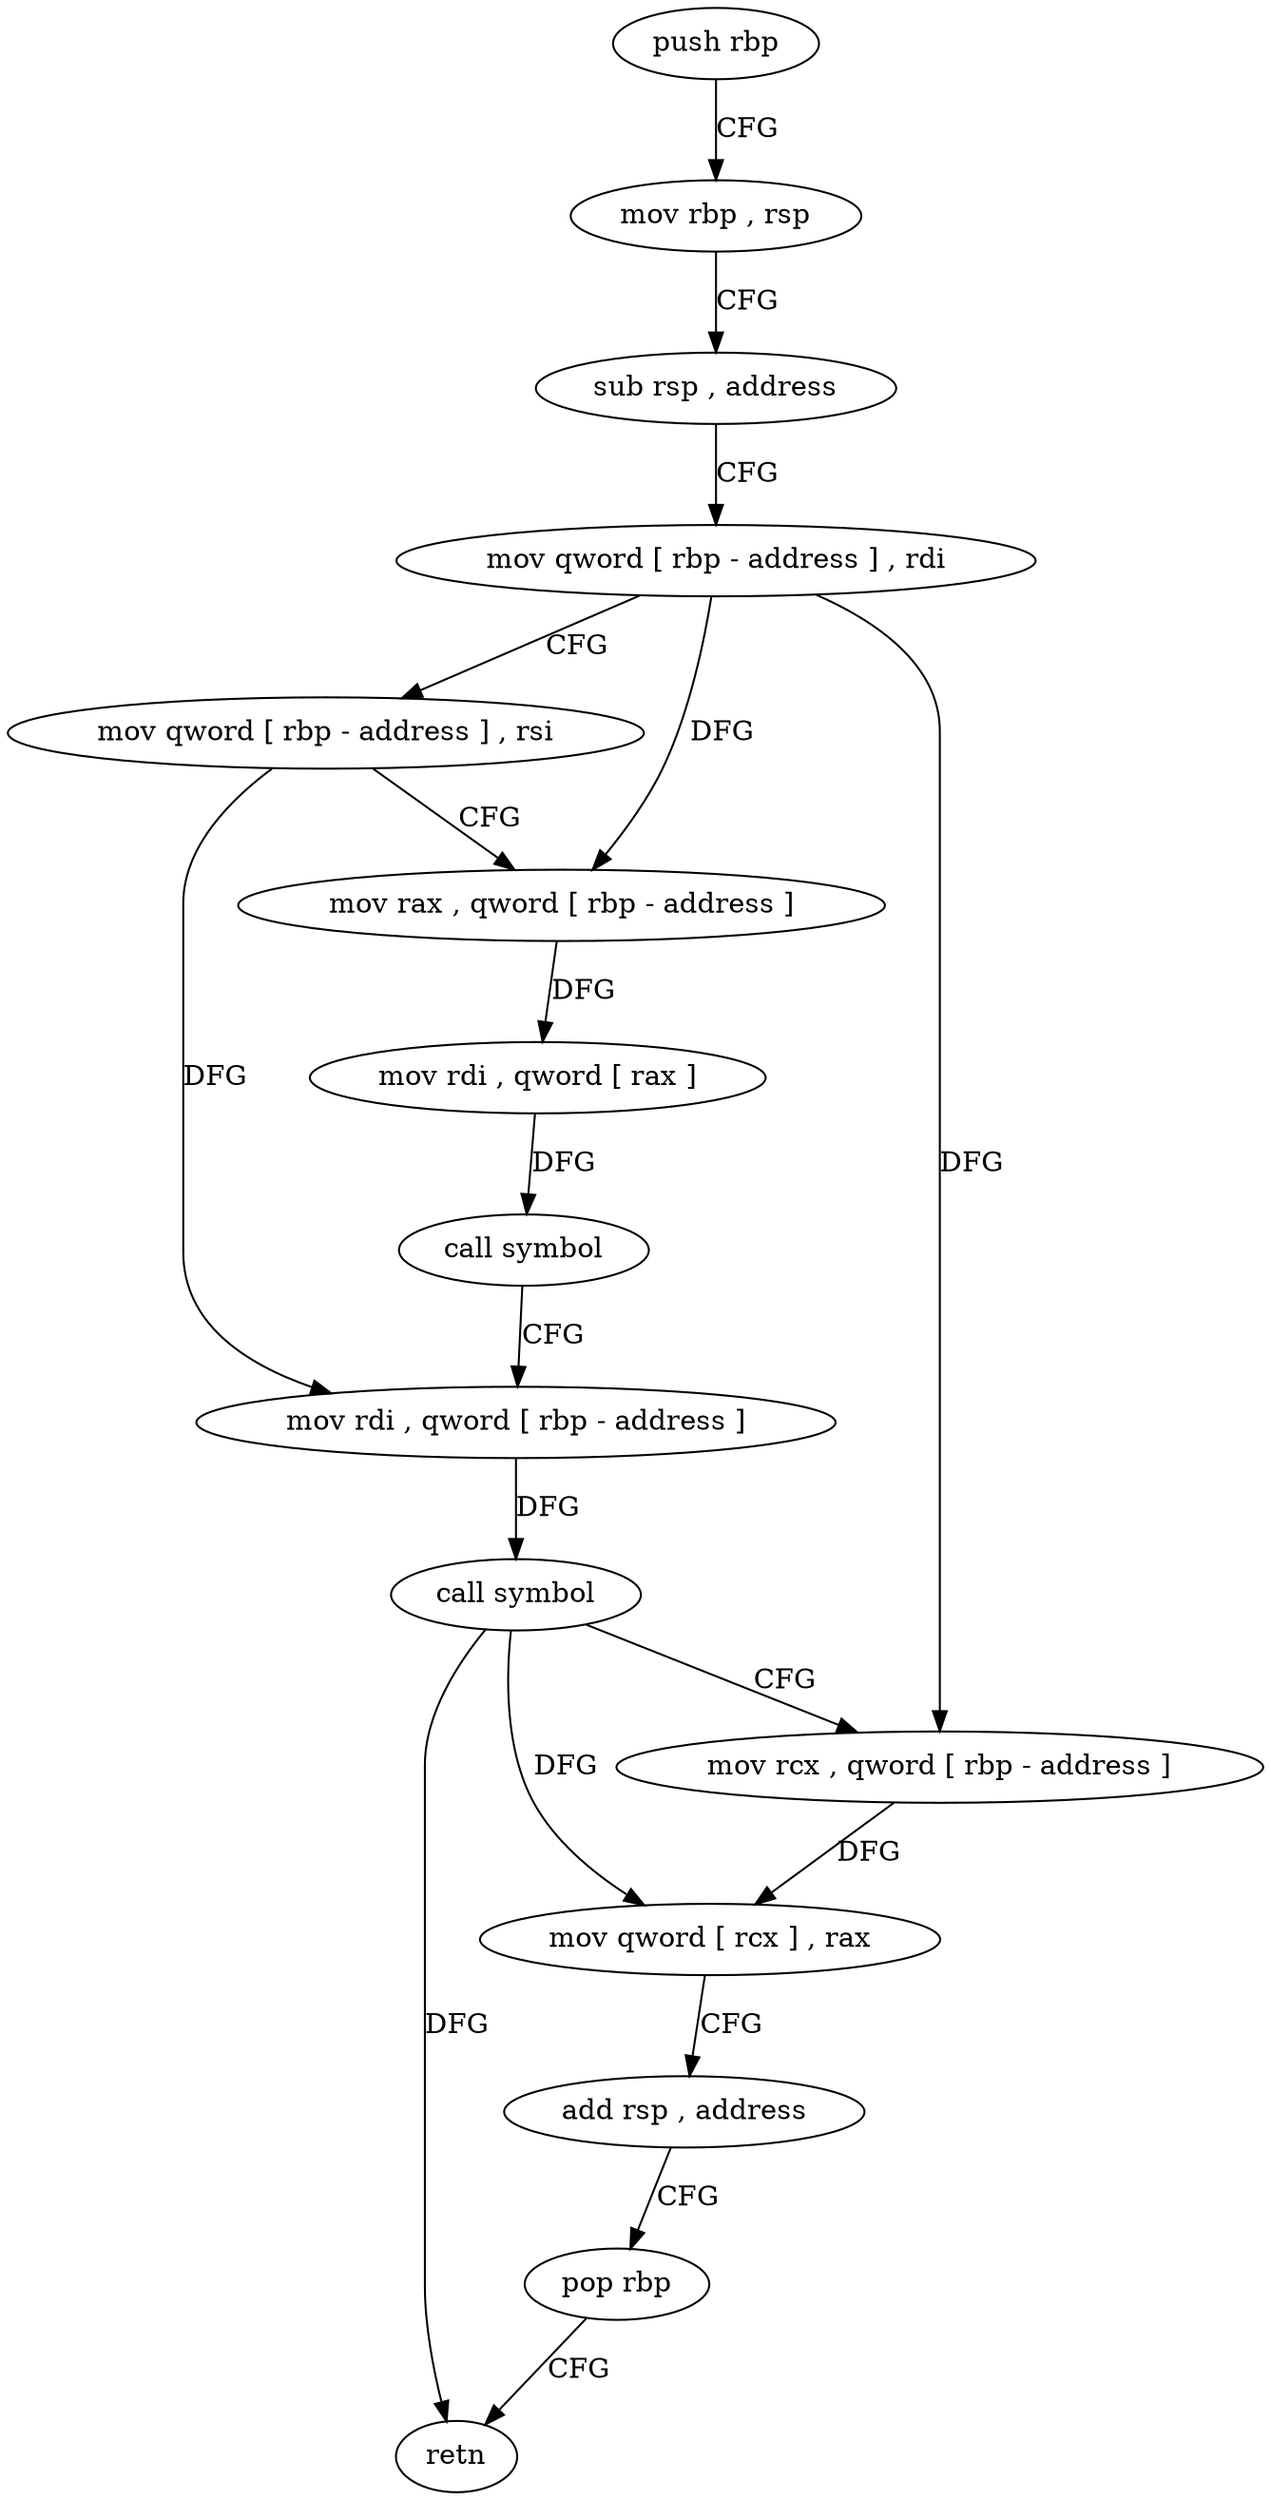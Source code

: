 digraph "func" {
"82752" [label = "push rbp" ]
"82753" [label = "mov rbp , rsp" ]
"82756" [label = "sub rsp , address" ]
"82760" [label = "mov qword [ rbp - address ] , rdi" ]
"82764" [label = "mov qword [ rbp - address ] , rsi" ]
"82768" [label = "mov rax , qword [ rbp - address ]" ]
"82772" [label = "mov rdi , qword [ rax ]" ]
"82775" [label = "call symbol" ]
"82780" [label = "mov rdi , qword [ rbp - address ]" ]
"82784" [label = "call symbol" ]
"82789" [label = "mov rcx , qword [ rbp - address ]" ]
"82793" [label = "mov qword [ rcx ] , rax" ]
"82796" [label = "add rsp , address" ]
"82800" [label = "pop rbp" ]
"82801" [label = "retn" ]
"82752" -> "82753" [ label = "CFG" ]
"82753" -> "82756" [ label = "CFG" ]
"82756" -> "82760" [ label = "CFG" ]
"82760" -> "82764" [ label = "CFG" ]
"82760" -> "82768" [ label = "DFG" ]
"82760" -> "82789" [ label = "DFG" ]
"82764" -> "82768" [ label = "CFG" ]
"82764" -> "82780" [ label = "DFG" ]
"82768" -> "82772" [ label = "DFG" ]
"82772" -> "82775" [ label = "DFG" ]
"82775" -> "82780" [ label = "CFG" ]
"82780" -> "82784" [ label = "DFG" ]
"82784" -> "82789" [ label = "CFG" ]
"82784" -> "82793" [ label = "DFG" ]
"82784" -> "82801" [ label = "DFG" ]
"82789" -> "82793" [ label = "DFG" ]
"82793" -> "82796" [ label = "CFG" ]
"82796" -> "82800" [ label = "CFG" ]
"82800" -> "82801" [ label = "CFG" ]
}

